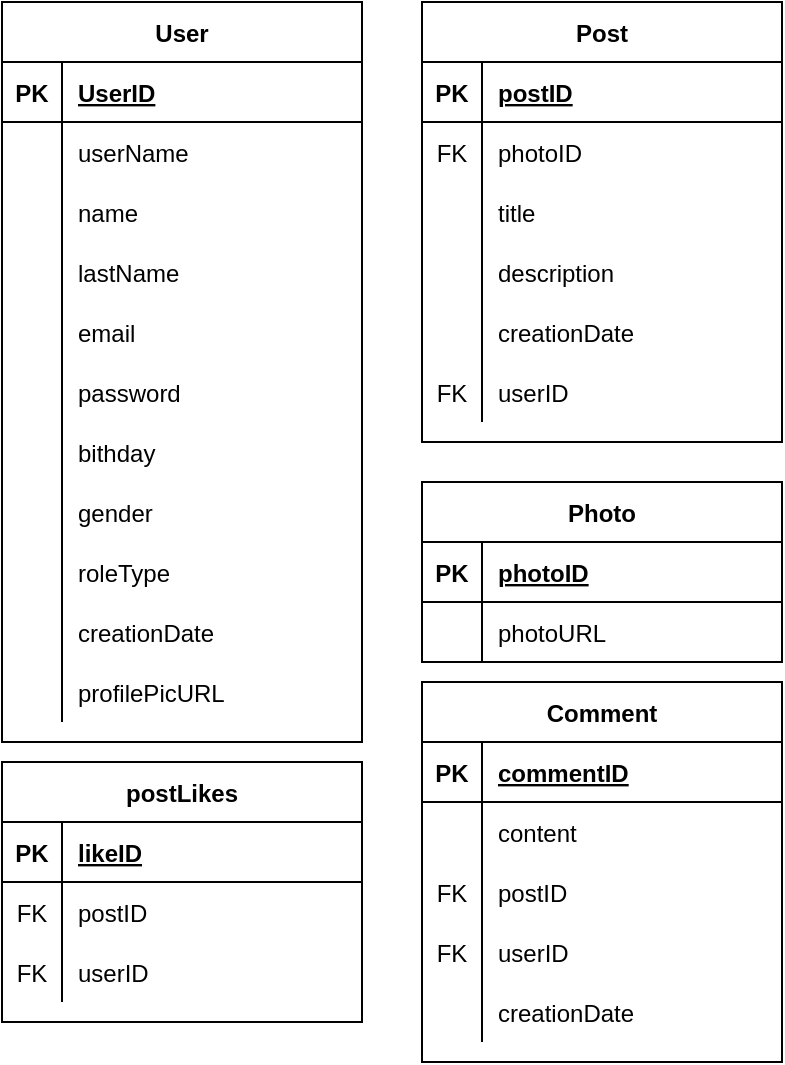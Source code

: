 <mxfile version="15.4.1" type="github"><diagram id="CiVEGH9inW96iil0cQN7" name="Page-1"><mxGraphModel dx="430" dy="597" grid="1" gridSize="10" guides="1" tooltips="1" connect="1" arrows="1" fold="1" page="1" pageScale="1" pageWidth="850" pageHeight="1100" math="0" shadow="0"><root><mxCell id="0"/><mxCell id="1" parent="0"/><mxCell id="fZHs1FgoNxyk6nqFu4_l-1" value="Post" style="shape=table;startSize=30;container=1;collapsible=1;childLayout=tableLayout;fixedRows=1;rowLines=0;fontStyle=1;align=center;resizeLast=1;" vertex="1" parent="1"><mxGeometry x="220" y="70" width="180" height="220" as="geometry"/></mxCell><mxCell id="fZHs1FgoNxyk6nqFu4_l-2" value="" style="shape=partialRectangle;collapsible=0;dropTarget=0;pointerEvents=0;fillColor=none;top=0;left=0;bottom=1;right=0;points=[[0,0.5],[1,0.5]];portConstraint=eastwest;" vertex="1" parent="fZHs1FgoNxyk6nqFu4_l-1"><mxGeometry y="30" width="180" height="30" as="geometry"/></mxCell><mxCell id="fZHs1FgoNxyk6nqFu4_l-3" value="PK" style="shape=partialRectangle;connectable=0;fillColor=none;top=0;left=0;bottom=0;right=0;fontStyle=1;overflow=hidden;" vertex="1" parent="fZHs1FgoNxyk6nqFu4_l-2"><mxGeometry width="30" height="30" as="geometry"><mxRectangle width="30" height="30" as="alternateBounds"/></mxGeometry></mxCell><mxCell id="fZHs1FgoNxyk6nqFu4_l-4" value="postID" style="shape=partialRectangle;connectable=0;fillColor=none;top=0;left=0;bottom=0;right=0;align=left;spacingLeft=6;fontStyle=5;overflow=hidden;" vertex="1" parent="fZHs1FgoNxyk6nqFu4_l-2"><mxGeometry x="30" width="150" height="30" as="geometry"><mxRectangle width="150" height="30" as="alternateBounds"/></mxGeometry></mxCell><mxCell id="fZHs1FgoNxyk6nqFu4_l-5" value="" style="shape=partialRectangle;collapsible=0;dropTarget=0;pointerEvents=0;fillColor=none;top=0;left=0;bottom=0;right=0;points=[[0,0.5],[1,0.5]];portConstraint=eastwest;" vertex="1" parent="fZHs1FgoNxyk6nqFu4_l-1"><mxGeometry y="60" width="180" height="30" as="geometry"/></mxCell><mxCell id="fZHs1FgoNxyk6nqFu4_l-6" value="FK" style="shape=partialRectangle;connectable=0;fillColor=none;top=0;left=0;bottom=0;right=0;editable=1;overflow=hidden;" vertex="1" parent="fZHs1FgoNxyk6nqFu4_l-5"><mxGeometry width="30" height="30" as="geometry"><mxRectangle width="30" height="30" as="alternateBounds"/></mxGeometry></mxCell><mxCell id="fZHs1FgoNxyk6nqFu4_l-7" value="photoID" style="shape=partialRectangle;connectable=0;fillColor=none;top=0;left=0;bottom=0;right=0;align=left;spacingLeft=6;overflow=hidden;" vertex="1" parent="fZHs1FgoNxyk6nqFu4_l-5"><mxGeometry x="30" width="150" height="30" as="geometry"><mxRectangle width="150" height="30" as="alternateBounds"/></mxGeometry></mxCell><mxCell id="fZHs1FgoNxyk6nqFu4_l-8" value="" style="shape=partialRectangle;collapsible=0;dropTarget=0;pointerEvents=0;fillColor=none;top=0;left=0;bottom=0;right=0;points=[[0,0.5],[1,0.5]];portConstraint=eastwest;" vertex="1" parent="fZHs1FgoNxyk6nqFu4_l-1"><mxGeometry y="90" width="180" height="30" as="geometry"/></mxCell><mxCell id="fZHs1FgoNxyk6nqFu4_l-9" value="" style="shape=partialRectangle;connectable=0;fillColor=none;top=0;left=0;bottom=0;right=0;editable=1;overflow=hidden;" vertex="1" parent="fZHs1FgoNxyk6nqFu4_l-8"><mxGeometry width="30" height="30" as="geometry"><mxRectangle width="30" height="30" as="alternateBounds"/></mxGeometry></mxCell><mxCell id="fZHs1FgoNxyk6nqFu4_l-10" value="title" style="shape=partialRectangle;connectable=0;fillColor=none;top=0;left=0;bottom=0;right=0;align=left;spacingLeft=6;overflow=hidden;" vertex="1" parent="fZHs1FgoNxyk6nqFu4_l-8"><mxGeometry x="30" width="150" height="30" as="geometry"><mxRectangle width="150" height="30" as="alternateBounds"/></mxGeometry></mxCell><mxCell id="fZHs1FgoNxyk6nqFu4_l-11" value="" style="shape=partialRectangle;collapsible=0;dropTarget=0;pointerEvents=0;fillColor=none;top=0;left=0;bottom=0;right=0;points=[[0,0.5],[1,0.5]];portConstraint=eastwest;" vertex="1" parent="fZHs1FgoNxyk6nqFu4_l-1"><mxGeometry y="120" width="180" height="30" as="geometry"/></mxCell><mxCell id="fZHs1FgoNxyk6nqFu4_l-12" value="" style="shape=partialRectangle;connectable=0;fillColor=none;top=0;left=0;bottom=0;right=0;editable=1;overflow=hidden;" vertex="1" parent="fZHs1FgoNxyk6nqFu4_l-11"><mxGeometry width="30" height="30" as="geometry"><mxRectangle width="30" height="30" as="alternateBounds"/></mxGeometry></mxCell><mxCell id="fZHs1FgoNxyk6nqFu4_l-13" value="description" style="shape=partialRectangle;connectable=0;fillColor=none;top=0;left=0;bottom=0;right=0;align=left;spacingLeft=6;overflow=hidden;" vertex="1" parent="fZHs1FgoNxyk6nqFu4_l-11"><mxGeometry x="30" width="150" height="30" as="geometry"><mxRectangle width="150" height="30" as="alternateBounds"/></mxGeometry></mxCell><mxCell id="fZHs1FgoNxyk6nqFu4_l-52" value="" style="shape=partialRectangle;collapsible=0;dropTarget=0;pointerEvents=0;fillColor=none;top=0;left=0;bottom=0;right=0;points=[[0,0.5],[1,0.5]];portConstraint=eastwest;" vertex="1" parent="fZHs1FgoNxyk6nqFu4_l-1"><mxGeometry y="150" width="180" height="30" as="geometry"/></mxCell><mxCell id="fZHs1FgoNxyk6nqFu4_l-53" value="" style="shape=partialRectangle;connectable=0;fillColor=none;top=0;left=0;bottom=0;right=0;editable=1;overflow=hidden;" vertex="1" parent="fZHs1FgoNxyk6nqFu4_l-52"><mxGeometry width="30" height="30" as="geometry"><mxRectangle width="30" height="30" as="alternateBounds"/></mxGeometry></mxCell><mxCell id="fZHs1FgoNxyk6nqFu4_l-54" value="creationDate" style="shape=partialRectangle;connectable=0;fillColor=none;top=0;left=0;bottom=0;right=0;align=left;spacingLeft=6;overflow=hidden;" vertex="1" parent="fZHs1FgoNxyk6nqFu4_l-52"><mxGeometry x="30" width="150" height="30" as="geometry"><mxRectangle width="150" height="30" as="alternateBounds"/></mxGeometry></mxCell><mxCell id="fZHs1FgoNxyk6nqFu4_l-55" value="" style="shape=partialRectangle;collapsible=0;dropTarget=0;pointerEvents=0;fillColor=none;top=0;left=0;bottom=0;right=0;points=[[0,0.5],[1,0.5]];portConstraint=eastwest;" vertex="1" parent="fZHs1FgoNxyk6nqFu4_l-1"><mxGeometry y="180" width="180" height="30" as="geometry"/></mxCell><mxCell id="fZHs1FgoNxyk6nqFu4_l-56" value="FK" style="shape=partialRectangle;connectable=0;fillColor=none;top=0;left=0;bottom=0;right=0;editable=1;overflow=hidden;" vertex="1" parent="fZHs1FgoNxyk6nqFu4_l-55"><mxGeometry width="30" height="30" as="geometry"><mxRectangle width="30" height="30" as="alternateBounds"/></mxGeometry></mxCell><mxCell id="fZHs1FgoNxyk6nqFu4_l-57" value="userID" style="shape=partialRectangle;connectable=0;fillColor=none;top=0;left=0;bottom=0;right=0;align=left;spacingLeft=6;overflow=hidden;" vertex="1" parent="fZHs1FgoNxyk6nqFu4_l-55"><mxGeometry x="30" width="150" height="30" as="geometry"><mxRectangle width="150" height="30" as="alternateBounds"/></mxGeometry></mxCell><mxCell id="fZHs1FgoNxyk6nqFu4_l-15" value="User" style="shape=table;startSize=30;container=1;collapsible=1;childLayout=tableLayout;fixedRows=1;rowLines=0;fontStyle=1;align=center;resizeLast=1;" vertex="1" parent="1"><mxGeometry x="10" y="70" width="180" height="370" as="geometry"/></mxCell><mxCell id="fZHs1FgoNxyk6nqFu4_l-16" value="" style="shape=partialRectangle;collapsible=0;dropTarget=0;pointerEvents=0;fillColor=none;top=0;left=0;bottom=1;right=0;points=[[0,0.5],[1,0.5]];portConstraint=eastwest;" vertex="1" parent="fZHs1FgoNxyk6nqFu4_l-15"><mxGeometry y="30" width="180" height="30" as="geometry"/></mxCell><mxCell id="fZHs1FgoNxyk6nqFu4_l-17" value="PK" style="shape=partialRectangle;connectable=0;fillColor=none;top=0;left=0;bottom=0;right=0;fontStyle=1;overflow=hidden;" vertex="1" parent="fZHs1FgoNxyk6nqFu4_l-16"><mxGeometry width="30" height="30" as="geometry"><mxRectangle width="30" height="30" as="alternateBounds"/></mxGeometry></mxCell><mxCell id="fZHs1FgoNxyk6nqFu4_l-18" value="UserID" style="shape=partialRectangle;connectable=0;fillColor=none;top=0;left=0;bottom=0;right=0;align=left;spacingLeft=6;fontStyle=5;overflow=hidden;" vertex="1" parent="fZHs1FgoNxyk6nqFu4_l-16"><mxGeometry x="30" width="150" height="30" as="geometry"><mxRectangle width="150" height="30" as="alternateBounds"/></mxGeometry></mxCell><mxCell id="fZHs1FgoNxyk6nqFu4_l-19" value="" style="shape=partialRectangle;collapsible=0;dropTarget=0;pointerEvents=0;fillColor=none;top=0;left=0;bottom=0;right=0;points=[[0,0.5],[1,0.5]];portConstraint=eastwest;" vertex="1" parent="fZHs1FgoNxyk6nqFu4_l-15"><mxGeometry y="60" width="180" height="30" as="geometry"/></mxCell><mxCell id="fZHs1FgoNxyk6nqFu4_l-20" value="" style="shape=partialRectangle;connectable=0;fillColor=none;top=0;left=0;bottom=0;right=0;editable=1;overflow=hidden;" vertex="1" parent="fZHs1FgoNxyk6nqFu4_l-19"><mxGeometry width="30" height="30" as="geometry"><mxRectangle width="30" height="30" as="alternateBounds"/></mxGeometry></mxCell><mxCell id="fZHs1FgoNxyk6nqFu4_l-21" value="userName" style="shape=partialRectangle;connectable=0;fillColor=none;top=0;left=0;bottom=0;right=0;align=left;spacingLeft=6;overflow=hidden;" vertex="1" parent="fZHs1FgoNxyk6nqFu4_l-19"><mxGeometry x="30" width="150" height="30" as="geometry"><mxRectangle width="150" height="30" as="alternateBounds"/></mxGeometry></mxCell><mxCell id="fZHs1FgoNxyk6nqFu4_l-37" value="" style="shape=partialRectangle;collapsible=0;dropTarget=0;pointerEvents=0;fillColor=none;top=0;left=0;bottom=0;right=0;points=[[0,0.5],[1,0.5]];portConstraint=eastwest;" vertex="1" parent="fZHs1FgoNxyk6nqFu4_l-15"><mxGeometry y="90" width="180" height="30" as="geometry"/></mxCell><mxCell id="fZHs1FgoNxyk6nqFu4_l-38" value="" style="shape=partialRectangle;connectable=0;fillColor=none;top=0;left=0;bottom=0;right=0;editable=1;overflow=hidden;" vertex="1" parent="fZHs1FgoNxyk6nqFu4_l-37"><mxGeometry width="30" height="30" as="geometry"><mxRectangle width="30" height="30" as="alternateBounds"/></mxGeometry></mxCell><mxCell id="fZHs1FgoNxyk6nqFu4_l-39" value="name" style="shape=partialRectangle;connectable=0;fillColor=none;top=0;left=0;bottom=0;right=0;align=left;spacingLeft=6;overflow=hidden;" vertex="1" parent="fZHs1FgoNxyk6nqFu4_l-37"><mxGeometry x="30" width="150" height="30" as="geometry"><mxRectangle width="150" height="30" as="alternateBounds"/></mxGeometry></mxCell><mxCell id="fZHs1FgoNxyk6nqFu4_l-40" value="" style="shape=partialRectangle;collapsible=0;dropTarget=0;pointerEvents=0;fillColor=none;top=0;left=0;bottom=0;right=0;points=[[0,0.5],[1,0.5]];portConstraint=eastwest;" vertex="1" parent="fZHs1FgoNxyk6nqFu4_l-15"><mxGeometry y="120" width="180" height="30" as="geometry"/></mxCell><mxCell id="fZHs1FgoNxyk6nqFu4_l-41" value="" style="shape=partialRectangle;connectable=0;fillColor=none;top=0;left=0;bottom=0;right=0;editable=1;overflow=hidden;" vertex="1" parent="fZHs1FgoNxyk6nqFu4_l-40"><mxGeometry width="30" height="30" as="geometry"><mxRectangle width="30" height="30" as="alternateBounds"/></mxGeometry></mxCell><mxCell id="fZHs1FgoNxyk6nqFu4_l-42" value="lastName" style="shape=partialRectangle;connectable=0;fillColor=none;top=0;left=0;bottom=0;right=0;align=left;spacingLeft=6;overflow=hidden;" vertex="1" parent="fZHs1FgoNxyk6nqFu4_l-40"><mxGeometry x="30" width="150" height="30" as="geometry"><mxRectangle width="150" height="30" as="alternateBounds"/></mxGeometry></mxCell><mxCell id="fZHs1FgoNxyk6nqFu4_l-22" value="" style="shape=partialRectangle;collapsible=0;dropTarget=0;pointerEvents=0;fillColor=none;top=0;left=0;bottom=0;right=0;points=[[0,0.5],[1,0.5]];portConstraint=eastwest;" vertex="1" parent="fZHs1FgoNxyk6nqFu4_l-15"><mxGeometry y="150" width="180" height="30" as="geometry"/></mxCell><mxCell id="fZHs1FgoNxyk6nqFu4_l-23" value="" style="shape=partialRectangle;connectable=0;fillColor=none;top=0;left=0;bottom=0;right=0;editable=1;overflow=hidden;" vertex="1" parent="fZHs1FgoNxyk6nqFu4_l-22"><mxGeometry width="30" height="30" as="geometry"><mxRectangle width="30" height="30" as="alternateBounds"/></mxGeometry></mxCell><mxCell id="fZHs1FgoNxyk6nqFu4_l-24" value="email" style="shape=partialRectangle;connectable=0;fillColor=none;top=0;left=0;bottom=0;right=0;align=left;spacingLeft=6;overflow=hidden;" vertex="1" parent="fZHs1FgoNxyk6nqFu4_l-22"><mxGeometry x="30" width="150" height="30" as="geometry"><mxRectangle width="150" height="30" as="alternateBounds"/></mxGeometry></mxCell><mxCell id="fZHs1FgoNxyk6nqFu4_l-25" value="" style="shape=partialRectangle;collapsible=0;dropTarget=0;pointerEvents=0;fillColor=none;top=0;left=0;bottom=0;right=0;points=[[0,0.5],[1,0.5]];portConstraint=eastwest;" vertex="1" parent="fZHs1FgoNxyk6nqFu4_l-15"><mxGeometry y="180" width="180" height="30" as="geometry"/></mxCell><mxCell id="fZHs1FgoNxyk6nqFu4_l-26" value="" style="shape=partialRectangle;connectable=0;fillColor=none;top=0;left=0;bottom=0;right=0;editable=1;overflow=hidden;" vertex="1" parent="fZHs1FgoNxyk6nqFu4_l-25"><mxGeometry width="30" height="30" as="geometry"><mxRectangle width="30" height="30" as="alternateBounds"/></mxGeometry></mxCell><mxCell id="fZHs1FgoNxyk6nqFu4_l-27" value="password" style="shape=partialRectangle;connectable=0;fillColor=none;top=0;left=0;bottom=0;right=0;align=left;spacingLeft=6;overflow=hidden;" vertex="1" parent="fZHs1FgoNxyk6nqFu4_l-25"><mxGeometry x="30" width="150" height="30" as="geometry"><mxRectangle width="150" height="30" as="alternateBounds"/></mxGeometry></mxCell><mxCell id="fZHs1FgoNxyk6nqFu4_l-31" value="" style="shape=partialRectangle;collapsible=0;dropTarget=0;pointerEvents=0;fillColor=none;top=0;left=0;bottom=0;right=0;points=[[0,0.5],[1,0.5]];portConstraint=eastwest;" vertex="1" parent="fZHs1FgoNxyk6nqFu4_l-15"><mxGeometry y="210" width="180" height="30" as="geometry"/></mxCell><mxCell id="fZHs1FgoNxyk6nqFu4_l-32" value="" style="shape=partialRectangle;connectable=0;fillColor=none;top=0;left=0;bottom=0;right=0;editable=1;overflow=hidden;" vertex="1" parent="fZHs1FgoNxyk6nqFu4_l-31"><mxGeometry width="30" height="30" as="geometry"><mxRectangle width="30" height="30" as="alternateBounds"/></mxGeometry></mxCell><mxCell id="fZHs1FgoNxyk6nqFu4_l-33" value="bithday" style="shape=partialRectangle;connectable=0;fillColor=none;top=0;left=0;bottom=0;right=0;align=left;spacingLeft=6;overflow=hidden;" vertex="1" parent="fZHs1FgoNxyk6nqFu4_l-31"><mxGeometry x="30" width="150" height="30" as="geometry"><mxRectangle width="150" height="30" as="alternateBounds"/></mxGeometry></mxCell><mxCell id="fZHs1FgoNxyk6nqFu4_l-34" value="" style="shape=partialRectangle;collapsible=0;dropTarget=0;pointerEvents=0;fillColor=none;top=0;left=0;bottom=0;right=0;points=[[0,0.5],[1,0.5]];portConstraint=eastwest;" vertex="1" parent="fZHs1FgoNxyk6nqFu4_l-15"><mxGeometry y="240" width="180" height="30" as="geometry"/></mxCell><mxCell id="fZHs1FgoNxyk6nqFu4_l-35" value="" style="shape=partialRectangle;connectable=0;fillColor=none;top=0;left=0;bottom=0;right=0;editable=1;overflow=hidden;" vertex="1" parent="fZHs1FgoNxyk6nqFu4_l-34"><mxGeometry width="30" height="30" as="geometry"><mxRectangle width="30" height="30" as="alternateBounds"/></mxGeometry></mxCell><mxCell id="fZHs1FgoNxyk6nqFu4_l-36" value="gender" style="shape=partialRectangle;connectable=0;fillColor=none;top=0;left=0;bottom=0;right=0;align=left;spacingLeft=6;overflow=hidden;" vertex="1" parent="fZHs1FgoNxyk6nqFu4_l-34"><mxGeometry x="30" width="150" height="30" as="geometry"><mxRectangle width="150" height="30" as="alternateBounds"/></mxGeometry></mxCell><mxCell id="fZHs1FgoNxyk6nqFu4_l-46" value="" style="shape=partialRectangle;collapsible=0;dropTarget=0;pointerEvents=0;fillColor=none;top=0;left=0;bottom=0;right=0;points=[[0,0.5],[1,0.5]];portConstraint=eastwest;" vertex="1" parent="fZHs1FgoNxyk6nqFu4_l-15"><mxGeometry y="270" width="180" height="30" as="geometry"/></mxCell><mxCell id="fZHs1FgoNxyk6nqFu4_l-47" value="" style="shape=partialRectangle;connectable=0;fillColor=none;top=0;left=0;bottom=0;right=0;editable=1;overflow=hidden;" vertex="1" parent="fZHs1FgoNxyk6nqFu4_l-46"><mxGeometry width="30" height="30" as="geometry"><mxRectangle width="30" height="30" as="alternateBounds"/></mxGeometry></mxCell><mxCell id="fZHs1FgoNxyk6nqFu4_l-48" value="roleType" style="shape=partialRectangle;connectable=0;fillColor=none;top=0;left=0;bottom=0;right=0;align=left;spacingLeft=6;overflow=hidden;" vertex="1" parent="fZHs1FgoNxyk6nqFu4_l-46"><mxGeometry x="30" width="150" height="30" as="geometry"><mxRectangle width="150" height="30" as="alternateBounds"/></mxGeometry></mxCell><mxCell id="fZHs1FgoNxyk6nqFu4_l-49" value="" style="shape=partialRectangle;collapsible=0;dropTarget=0;pointerEvents=0;fillColor=none;top=0;left=0;bottom=0;right=0;points=[[0,0.5],[1,0.5]];portConstraint=eastwest;" vertex="1" parent="fZHs1FgoNxyk6nqFu4_l-15"><mxGeometry y="300" width="180" height="30" as="geometry"/></mxCell><mxCell id="fZHs1FgoNxyk6nqFu4_l-50" value="" style="shape=partialRectangle;connectable=0;fillColor=none;top=0;left=0;bottom=0;right=0;editable=1;overflow=hidden;" vertex="1" parent="fZHs1FgoNxyk6nqFu4_l-49"><mxGeometry width="30" height="30" as="geometry"><mxRectangle width="30" height="30" as="alternateBounds"/></mxGeometry></mxCell><mxCell id="fZHs1FgoNxyk6nqFu4_l-51" value="creationDate" style="shape=partialRectangle;connectable=0;fillColor=none;top=0;left=0;bottom=0;right=0;align=left;spacingLeft=6;overflow=hidden;" vertex="1" parent="fZHs1FgoNxyk6nqFu4_l-49"><mxGeometry x="30" width="150" height="30" as="geometry"><mxRectangle width="150" height="30" as="alternateBounds"/></mxGeometry></mxCell><mxCell id="fZHs1FgoNxyk6nqFu4_l-61" value="" style="shape=partialRectangle;collapsible=0;dropTarget=0;pointerEvents=0;fillColor=none;top=0;left=0;bottom=0;right=0;points=[[0,0.5],[1,0.5]];portConstraint=eastwest;" vertex="1" parent="fZHs1FgoNxyk6nqFu4_l-15"><mxGeometry y="330" width="180" height="30" as="geometry"/></mxCell><mxCell id="fZHs1FgoNxyk6nqFu4_l-62" value="" style="shape=partialRectangle;connectable=0;fillColor=none;top=0;left=0;bottom=0;right=0;editable=1;overflow=hidden;" vertex="1" parent="fZHs1FgoNxyk6nqFu4_l-61"><mxGeometry width="30" height="30" as="geometry"><mxRectangle width="30" height="30" as="alternateBounds"/></mxGeometry></mxCell><mxCell id="fZHs1FgoNxyk6nqFu4_l-63" value="profilePicURL" style="shape=partialRectangle;connectable=0;fillColor=none;top=0;left=0;bottom=0;right=0;align=left;spacingLeft=6;overflow=hidden;" vertex="1" parent="fZHs1FgoNxyk6nqFu4_l-61"><mxGeometry x="30" width="150" height="30" as="geometry"><mxRectangle width="150" height="30" as="alternateBounds"/></mxGeometry></mxCell><mxCell id="fZHs1FgoNxyk6nqFu4_l-64" value="Photo" style="shape=table;startSize=30;container=1;collapsible=1;childLayout=tableLayout;fixedRows=1;rowLines=0;fontStyle=1;align=center;resizeLast=1;" vertex="1" parent="1"><mxGeometry x="220" y="310" width="180" height="90" as="geometry"/></mxCell><mxCell id="fZHs1FgoNxyk6nqFu4_l-65" value="" style="shape=partialRectangle;collapsible=0;dropTarget=0;pointerEvents=0;fillColor=none;top=0;left=0;bottom=1;right=0;points=[[0,0.5],[1,0.5]];portConstraint=eastwest;" vertex="1" parent="fZHs1FgoNxyk6nqFu4_l-64"><mxGeometry y="30" width="180" height="30" as="geometry"/></mxCell><mxCell id="fZHs1FgoNxyk6nqFu4_l-66" value="PK" style="shape=partialRectangle;connectable=0;fillColor=none;top=0;left=0;bottom=0;right=0;fontStyle=1;overflow=hidden;" vertex="1" parent="fZHs1FgoNxyk6nqFu4_l-65"><mxGeometry width="30" height="30" as="geometry"><mxRectangle width="30" height="30" as="alternateBounds"/></mxGeometry></mxCell><mxCell id="fZHs1FgoNxyk6nqFu4_l-67" value="photoID" style="shape=partialRectangle;connectable=0;fillColor=none;top=0;left=0;bottom=0;right=0;align=left;spacingLeft=6;fontStyle=5;overflow=hidden;" vertex="1" parent="fZHs1FgoNxyk6nqFu4_l-65"><mxGeometry x="30" width="150" height="30" as="geometry"><mxRectangle width="150" height="30" as="alternateBounds"/></mxGeometry></mxCell><mxCell id="fZHs1FgoNxyk6nqFu4_l-68" value="" style="shape=partialRectangle;collapsible=0;dropTarget=0;pointerEvents=0;fillColor=none;top=0;left=0;bottom=0;right=0;points=[[0,0.5],[1,0.5]];portConstraint=eastwest;" vertex="1" parent="fZHs1FgoNxyk6nqFu4_l-64"><mxGeometry y="60" width="180" height="30" as="geometry"/></mxCell><mxCell id="fZHs1FgoNxyk6nqFu4_l-69" value="" style="shape=partialRectangle;connectable=0;fillColor=none;top=0;left=0;bottom=0;right=0;editable=1;overflow=hidden;" vertex="1" parent="fZHs1FgoNxyk6nqFu4_l-68"><mxGeometry width="30" height="30" as="geometry"><mxRectangle width="30" height="30" as="alternateBounds"/></mxGeometry></mxCell><mxCell id="fZHs1FgoNxyk6nqFu4_l-70" value="photoURL" style="shape=partialRectangle;connectable=0;fillColor=none;top=0;left=0;bottom=0;right=0;align=left;spacingLeft=6;overflow=hidden;" vertex="1" parent="fZHs1FgoNxyk6nqFu4_l-68"><mxGeometry x="30" width="150" height="30" as="geometry"><mxRectangle width="150" height="30" as="alternateBounds"/></mxGeometry></mxCell><mxCell id="fZHs1FgoNxyk6nqFu4_l-86" value="Comment" style="shape=table;startSize=30;container=1;collapsible=1;childLayout=tableLayout;fixedRows=1;rowLines=0;fontStyle=1;align=center;resizeLast=1;" vertex="1" parent="1"><mxGeometry x="220" y="410" width="180" height="190" as="geometry"/></mxCell><mxCell id="fZHs1FgoNxyk6nqFu4_l-87" value="" style="shape=partialRectangle;collapsible=0;dropTarget=0;pointerEvents=0;fillColor=none;top=0;left=0;bottom=1;right=0;points=[[0,0.5],[1,0.5]];portConstraint=eastwest;" vertex="1" parent="fZHs1FgoNxyk6nqFu4_l-86"><mxGeometry y="30" width="180" height="30" as="geometry"/></mxCell><mxCell id="fZHs1FgoNxyk6nqFu4_l-88" value="PK" style="shape=partialRectangle;connectable=0;fillColor=none;top=0;left=0;bottom=0;right=0;fontStyle=1;overflow=hidden;" vertex="1" parent="fZHs1FgoNxyk6nqFu4_l-87"><mxGeometry width="30" height="30" as="geometry"><mxRectangle width="30" height="30" as="alternateBounds"/></mxGeometry></mxCell><mxCell id="fZHs1FgoNxyk6nqFu4_l-89" value="commentID" style="shape=partialRectangle;connectable=0;fillColor=none;top=0;left=0;bottom=0;right=0;align=left;spacingLeft=6;fontStyle=5;overflow=hidden;" vertex="1" parent="fZHs1FgoNxyk6nqFu4_l-87"><mxGeometry x="30" width="150" height="30" as="geometry"><mxRectangle width="150" height="30" as="alternateBounds"/></mxGeometry></mxCell><mxCell id="fZHs1FgoNxyk6nqFu4_l-90" value="" style="shape=partialRectangle;collapsible=0;dropTarget=0;pointerEvents=0;fillColor=none;top=0;left=0;bottom=0;right=0;points=[[0,0.5],[1,0.5]];portConstraint=eastwest;" vertex="1" parent="fZHs1FgoNxyk6nqFu4_l-86"><mxGeometry y="60" width="180" height="30" as="geometry"/></mxCell><mxCell id="fZHs1FgoNxyk6nqFu4_l-91" value="" style="shape=partialRectangle;connectable=0;fillColor=none;top=0;left=0;bottom=0;right=0;editable=1;overflow=hidden;" vertex="1" parent="fZHs1FgoNxyk6nqFu4_l-90"><mxGeometry width="30" height="30" as="geometry"><mxRectangle width="30" height="30" as="alternateBounds"/></mxGeometry></mxCell><mxCell id="fZHs1FgoNxyk6nqFu4_l-92" value="content" style="shape=partialRectangle;connectable=0;fillColor=none;top=0;left=0;bottom=0;right=0;align=left;spacingLeft=6;overflow=hidden;" vertex="1" parent="fZHs1FgoNxyk6nqFu4_l-90"><mxGeometry x="30" width="150" height="30" as="geometry"><mxRectangle width="150" height="30" as="alternateBounds"/></mxGeometry></mxCell><mxCell id="fZHs1FgoNxyk6nqFu4_l-93" value="" style="shape=partialRectangle;collapsible=0;dropTarget=0;pointerEvents=0;fillColor=none;top=0;left=0;bottom=0;right=0;points=[[0,0.5],[1,0.5]];portConstraint=eastwest;" vertex="1" parent="fZHs1FgoNxyk6nqFu4_l-86"><mxGeometry y="90" width="180" height="30" as="geometry"/></mxCell><mxCell id="fZHs1FgoNxyk6nqFu4_l-94" value="FK" style="shape=partialRectangle;connectable=0;fillColor=none;top=0;left=0;bottom=0;right=0;editable=1;overflow=hidden;" vertex="1" parent="fZHs1FgoNxyk6nqFu4_l-93"><mxGeometry width="30" height="30" as="geometry"><mxRectangle width="30" height="30" as="alternateBounds"/></mxGeometry></mxCell><mxCell id="fZHs1FgoNxyk6nqFu4_l-95" value="postID" style="shape=partialRectangle;connectable=0;fillColor=none;top=0;left=0;bottom=0;right=0;align=left;spacingLeft=6;overflow=hidden;" vertex="1" parent="fZHs1FgoNxyk6nqFu4_l-93"><mxGeometry x="30" width="150" height="30" as="geometry"><mxRectangle width="150" height="30" as="alternateBounds"/></mxGeometry></mxCell><mxCell id="fZHs1FgoNxyk6nqFu4_l-99" value="" style="shape=partialRectangle;collapsible=0;dropTarget=0;pointerEvents=0;fillColor=none;top=0;left=0;bottom=0;right=0;points=[[0,0.5],[1,0.5]];portConstraint=eastwest;" vertex="1" parent="fZHs1FgoNxyk6nqFu4_l-86"><mxGeometry y="120" width="180" height="30" as="geometry"/></mxCell><mxCell id="fZHs1FgoNxyk6nqFu4_l-100" value="FK" style="shape=partialRectangle;connectable=0;fillColor=none;top=0;left=0;bottom=0;right=0;editable=1;overflow=hidden;" vertex="1" parent="fZHs1FgoNxyk6nqFu4_l-99"><mxGeometry width="30" height="30" as="geometry"><mxRectangle width="30" height="30" as="alternateBounds"/></mxGeometry></mxCell><mxCell id="fZHs1FgoNxyk6nqFu4_l-101" value="userID" style="shape=partialRectangle;connectable=0;fillColor=none;top=0;left=0;bottom=0;right=0;align=left;spacingLeft=6;overflow=hidden;" vertex="1" parent="fZHs1FgoNxyk6nqFu4_l-99"><mxGeometry x="30" width="150" height="30" as="geometry"><mxRectangle width="150" height="30" as="alternateBounds"/></mxGeometry></mxCell><mxCell id="fZHs1FgoNxyk6nqFu4_l-102" value="" style="shape=partialRectangle;collapsible=0;dropTarget=0;pointerEvents=0;fillColor=none;top=0;left=0;bottom=0;right=0;points=[[0,0.5],[1,0.5]];portConstraint=eastwest;" vertex="1" parent="fZHs1FgoNxyk6nqFu4_l-86"><mxGeometry y="150" width="180" height="30" as="geometry"/></mxCell><mxCell id="fZHs1FgoNxyk6nqFu4_l-103" value="" style="shape=partialRectangle;connectable=0;fillColor=none;top=0;left=0;bottom=0;right=0;editable=1;overflow=hidden;" vertex="1" parent="fZHs1FgoNxyk6nqFu4_l-102"><mxGeometry width="30" height="30" as="geometry"><mxRectangle width="30" height="30" as="alternateBounds"/></mxGeometry></mxCell><mxCell id="fZHs1FgoNxyk6nqFu4_l-104" value="creationDate" style="shape=partialRectangle;connectable=0;fillColor=none;top=0;left=0;bottom=0;right=0;align=left;spacingLeft=6;overflow=hidden;" vertex="1" parent="fZHs1FgoNxyk6nqFu4_l-102"><mxGeometry x="30" width="150" height="30" as="geometry"><mxRectangle width="150" height="30" as="alternateBounds"/></mxGeometry></mxCell><mxCell id="fZHs1FgoNxyk6nqFu4_l-105" value="postLikes" style="shape=table;startSize=30;container=1;collapsible=1;childLayout=tableLayout;fixedRows=1;rowLines=0;fontStyle=1;align=center;resizeLast=1;" vertex="1" parent="1"><mxGeometry x="10" y="450" width="180" height="130" as="geometry"/></mxCell><mxCell id="fZHs1FgoNxyk6nqFu4_l-106" value="" style="shape=partialRectangle;collapsible=0;dropTarget=0;pointerEvents=0;fillColor=none;top=0;left=0;bottom=1;right=0;points=[[0,0.5],[1,0.5]];portConstraint=eastwest;" vertex="1" parent="fZHs1FgoNxyk6nqFu4_l-105"><mxGeometry y="30" width="180" height="30" as="geometry"/></mxCell><mxCell id="fZHs1FgoNxyk6nqFu4_l-107" value="PK" style="shape=partialRectangle;connectable=0;fillColor=none;top=0;left=0;bottom=0;right=0;fontStyle=1;overflow=hidden;" vertex="1" parent="fZHs1FgoNxyk6nqFu4_l-106"><mxGeometry width="30" height="30" as="geometry"><mxRectangle width="30" height="30" as="alternateBounds"/></mxGeometry></mxCell><mxCell id="fZHs1FgoNxyk6nqFu4_l-108" value="likeID" style="shape=partialRectangle;connectable=0;fillColor=none;top=0;left=0;bottom=0;right=0;align=left;spacingLeft=6;fontStyle=5;overflow=hidden;" vertex="1" parent="fZHs1FgoNxyk6nqFu4_l-106"><mxGeometry x="30" width="150" height="30" as="geometry"><mxRectangle width="150" height="30" as="alternateBounds"/></mxGeometry></mxCell><mxCell id="fZHs1FgoNxyk6nqFu4_l-109" value="" style="shape=partialRectangle;collapsible=0;dropTarget=0;pointerEvents=0;fillColor=none;top=0;left=0;bottom=0;right=0;points=[[0,0.5],[1,0.5]];portConstraint=eastwest;" vertex="1" parent="fZHs1FgoNxyk6nqFu4_l-105"><mxGeometry y="60" width="180" height="30" as="geometry"/></mxCell><mxCell id="fZHs1FgoNxyk6nqFu4_l-110" value="FK" style="shape=partialRectangle;connectable=0;fillColor=none;top=0;left=0;bottom=0;right=0;editable=1;overflow=hidden;" vertex="1" parent="fZHs1FgoNxyk6nqFu4_l-109"><mxGeometry width="30" height="30" as="geometry"><mxRectangle width="30" height="30" as="alternateBounds"/></mxGeometry></mxCell><mxCell id="fZHs1FgoNxyk6nqFu4_l-111" value="postID" style="shape=partialRectangle;connectable=0;fillColor=none;top=0;left=0;bottom=0;right=0;align=left;spacingLeft=6;overflow=hidden;" vertex="1" parent="fZHs1FgoNxyk6nqFu4_l-109"><mxGeometry x="30" width="150" height="30" as="geometry"><mxRectangle width="150" height="30" as="alternateBounds"/></mxGeometry></mxCell><mxCell id="fZHs1FgoNxyk6nqFu4_l-112" value="" style="shape=partialRectangle;collapsible=0;dropTarget=0;pointerEvents=0;fillColor=none;top=0;left=0;bottom=0;right=0;points=[[0,0.5],[1,0.5]];portConstraint=eastwest;" vertex="1" parent="fZHs1FgoNxyk6nqFu4_l-105"><mxGeometry y="90" width="180" height="30" as="geometry"/></mxCell><mxCell id="fZHs1FgoNxyk6nqFu4_l-113" value="FK" style="shape=partialRectangle;connectable=0;fillColor=none;top=0;left=0;bottom=0;right=0;editable=1;overflow=hidden;" vertex="1" parent="fZHs1FgoNxyk6nqFu4_l-112"><mxGeometry width="30" height="30" as="geometry"><mxRectangle width="30" height="30" as="alternateBounds"/></mxGeometry></mxCell><mxCell id="fZHs1FgoNxyk6nqFu4_l-114" value="userID" style="shape=partialRectangle;connectable=0;fillColor=none;top=0;left=0;bottom=0;right=0;align=left;spacingLeft=6;overflow=hidden;" vertex="1" parent="fZHs1FgoNxyk6nqFu4_l-112"><mxGeometry x="30" width="150" height="30" as="geometry"><mxRectangle width="150" height="30" as="alternateBounds"/></mxGeometry></mxCell></root></mxGraphModel></diagram></mxfile>